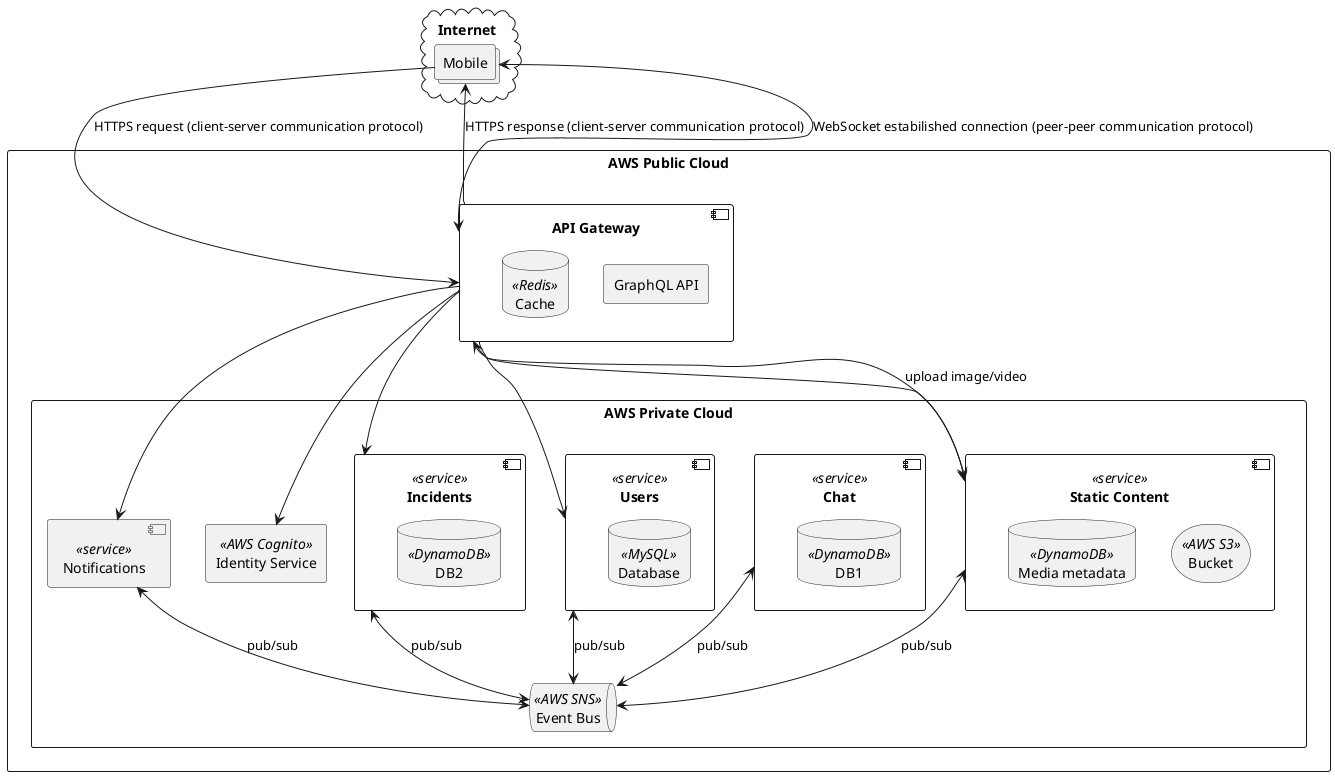@startuml my-component-diagram-high-level

skinparam defaultFontName Helvetica
skinparam shadowing false
' skinparam Linetype ortho
' skinparam componentStyle rectangle

' rectangle "Docker Host"

cloud "Internet" {
  collections "Mobile" as mobile
}

rectangle "AWS Public Cloud" {
  component "API Gateway" as api_gtw {
    ' implement cross-cutting concerns like: Authentication and authorization, Service discovery integration, Response caching, Retry policies, circuit breaker, and QoS, Rate limiting and throttling, Load balancing, Logging, tracing, correlation, Headers, query strings, and claims transformation, IP allowlisting

    ' a gateway service between client and all microservices CAN BE A BOTTLENECK

    rectangle "GraphQL API" as gql_api
    database "Cache" as gtw_cache <<Redis>>
  }

  rectangle "AWS Private Cloud" {
    rectangle "Identity Service" as idp <<AWS Cognito>> {
      ' as a identity service to federate users through IdP: https://www.npmjs.com/package/amazon-cognito-identity-js
      ' can get lots of information like places user has ever visited, likes, dislikes, close friends (TODO: RECOMMEND USER ADD YOUR FB FRIENDS IN APP TOO?)
    }

    component "Static Content" as static_content_service <<service>> {
      ' distributed file storage system for storing photos and videos
      ' CDN for caching
      storage "Bucket" <<AWS S3>>

      database "Media metadata" <<DynamoDB>>

      ' static_content_service <--> bucket : "read/write"
      ' static_content_service <--> [Media metadata] : "read/write"
    }

    component "Notifications" as notifications_service <<service>>

    component "Chat" as chat_service <<service>> {
      database "DB1" <<DynamoDB>>
    }

    component "Incidents" as incidents_service <<service>> {
      database "DB2" <<DynamoDB>>
    }

    component "Users" as users_service <<service>> {
      database "Database" <<MySQL>>
    }

    ' pub/sub messages
    queue "Event Bus" as event_bus <<AWS SNS>>
  }
}

' mobile só deve se comunicar com o gateway via um protocolo seguro

mobile --> api_gtw : HTTPS request (client-server communication protocol)
mobile <-- api_gtw : HTTPS response (client-server communication protocol)
mobile <--> api_gtw : WebSocket estabilished connection (peer-peer communication protocol)

' api gateway pode se comunicar com servicos internos em outro protocolo (rtc? é mais rapido?)
api_gtw --> idp
api_gtw --> static_content_service
api_gtw --> notifications_service
api_gtw --> incidents_service
api_gtw --> users_service
api_gtw <--> static_content_service : "upload image/video"

static_content_service <--> event_bus : "pub/sub"
notifications_service <--> event_bus : "pub/sub"
chat_service <--> event_bus : "pub/sub"
incidents_service <--> event_bus : "pub/sub"
users_service <--> event_bus : "pub/sub"

@enduml